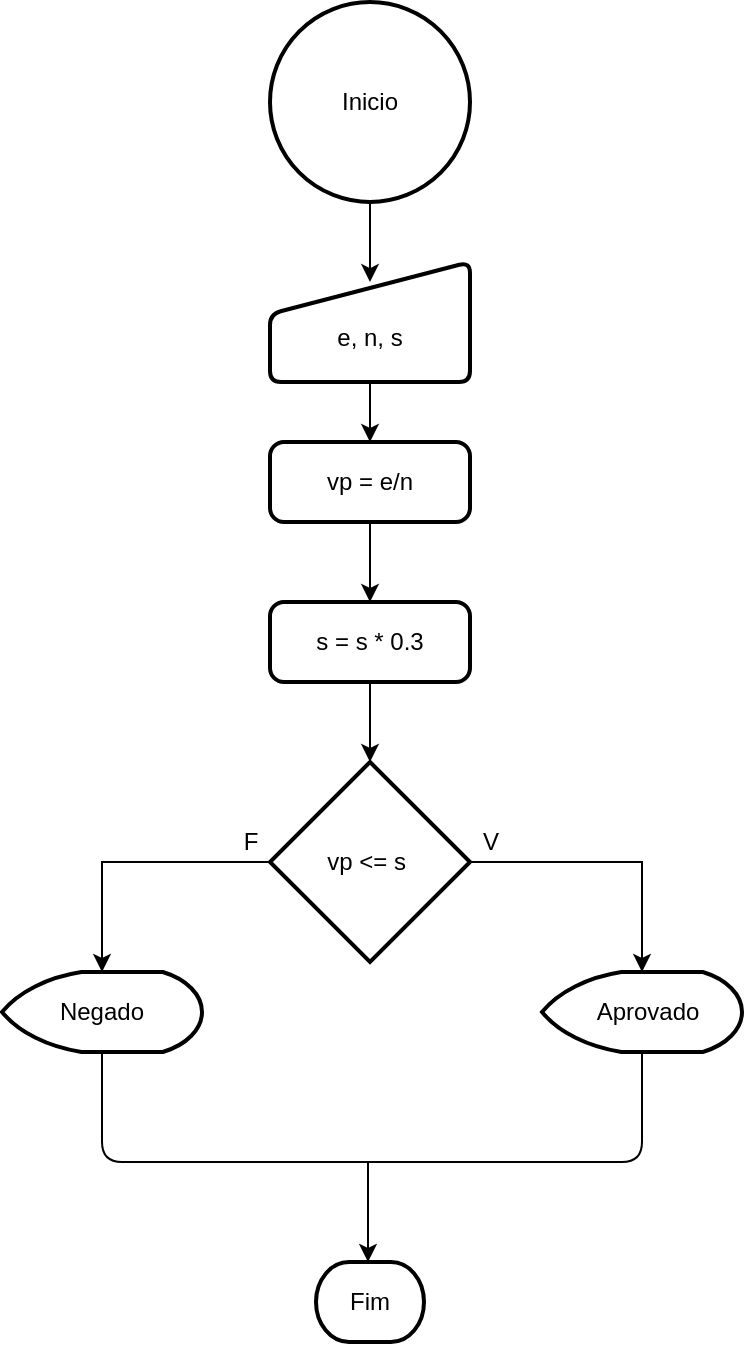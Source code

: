 <mxfile version="14.4.3" type="device"><diagram id="cbfKP1v5tB43fw5jySDl" name="Página-1"><mxGraphModel dx="1326" dy="816" grid="1" gridSize="10" guides="1" tooltips="1" connect="1" arrows="1" fold="1" page="1" pageScale="1" pageWidth="827" pageHeight="1169" math="0" shadow="0"><root><mxCell id="0"/><mxCell id="1" parent="0"/><mxCell id="r6eXng0gU6HkeK0P1JuA-3" style="edgeStyle=orthogonalEdgeStyle;rounded=0;orthogonalLoop=1;jettySize=auto;html=1;entryX=0.5;entryY=0.167;entryDx=0;entryDy=0;entryPerimeter=0;" parent="1" source="r6eXng0gU6HkeK0P1JuA-1" target="r6eXng0gU6HkeK0P1JuA-2" edge="1"><mxGeometry relative="1" as="geometry"/></mxCell><mxCell id="r6eXng0gU6HkeK0P1JuA-1" value="Inicio" style="strokeWidth=2;html=1;shape=mxgraph.flowchart.start_2;whiteSpace=wrap;" parent="1" vertex="1"><mxGeometry x="364" y="60" width="100" height="100" as="geometry"/></mxCell><mxCell id="r6eXng0gU6HkeK0P1JuA-4" style="edgeStyle=orthogonalEdgeStyle;rounded=0;orthogonalLoop=1;jettySize=auto;html=1;" parent="1" source="r6eXng0gU6HkeK0P1JuA-2" target="r6eXng0gU6HkeK0P1JuA-5" edge="1"><mxGeometry relative="1" as="geometry"><mxPoint x="414.0" y="300" as="targetPoint"/></mxGeometry></mxCell><mxCell id="r6eXng0gU6HkeK0P1JuA-2" value="&lt;br&gt;e, n, s" style="html=1;strokeWidth=2;shape=manualInput;whiteSpace=wrap;rounded=1;size=26;arcSize=11;" parent="1" vertex="1"><mxGeometry x="364" y="190" width="100" height="60" as="geometry"/></mxCell><mxCell id="r6eXng0gU6HkeK0P1JuA-9" style="edgeStyle=orthogonalEdgeStyle;rounded=0;orthogonalLoop=1;jettySize=auto;html=1;entryX=0.5;entryY=0;entryDx=0;entryDy=0;" parent="1" source="r6eXng0gU6HkeK0P1JuA-5" target="r6eXng0gU6HkeK0P1JuA-8" edge="1"><mxGeometry relative="1" as="geometry"/></mxCell><mxCell id="r6eXng0gU6HkeK0P1JuA-5" value="vp = e/n" style="rounded=1;whiteSpace=wrap;html=1;absoluteArcSize=1;arcSize=14;strokeWidth=2;" parent="1" vertex="1"><mxGeometry x="364" y="280" width="100" height="40" as="geometry"/></mxCell><mxCell id="r6eXng0gU6HkeK0P1JuA-20" style="edgeStyle=orthogonalEdgeStyle;rounded=0;orthogonalLoop=1;jettySize=auto;html=1;entryX=0.5;entryY=0;entryDx=0;entryDy=0;entryPerimeter=0;" parent="1" source="r6eXng0gU6HkeK0P1JuA-6" target="r6eXng0gU6HkeK0P1JuA-16" edge="1"><mxGeometry relative="1" as="geometry"><mxPoint x="280" y="490" as="targetPoint"/></mxGeometry></mxCell><mxCell id="r6eXng0gU6HkeK0P1JuA-21" style="edgeStyle=orthogonalEdgeStyle;rounded=0;orthogonalLoop=1;jettySize=auto;html=1;exitX=1;exitY=0.5;exitDx=0;exitDy=0;exitPerimeter=0;entryX=0.5;entryY=0;entryDx=0;entryDy=0;entryPerimeter=0;" parent="1" source="r6eXng0gU6HkeK0P1JuA-6" target="r6eXng0gU6HkeK0P1JuA-15" edge="1"><mxGeometry relative="1" as="geometry"><mxPoint x="550" y="490" as="targetPoint"/></mxGeometry></mxCell><mxCell id="r6eXng0gU6HkeK0P1JuA-6" value="vp &amp;lt;= s&amp;nbsp;" style="strokeWidth=2;html=1;shape=mxgraph.flowchart.decision;whiteSpace=wrap;" parent="1" vertex="1"><mxGeometry x="364" y="440" width="100" height="100" as="geometry"/></mxCell><mxCell id="r6eXng0gU6HkeK0P1JuA-10" style="edgeStyle=orthogonalEdgeStyle;rounded=0;orthogonalLoop=1;jettySize=auto;html=1;entryX=0.5;entryY=0;entryDx=0;entryDy=0;entryPerimeter=0;" parent="1" source="r6eXng0gU6HkeK0P1JuA-8" target="r6eXng0gU6HkeK0P1JuA-6" edge="1"><mxGeometry relative="1" as="geometry"/></mxCell><mxCell id="r6eXng0gU6HkeK0P1JuA-8" value="s = s * 0.3" style="rounded=1;whiteSpace=wrap;html=1;absoluteArcSize=1;arcSize=14;strokeWidth=2;" parent="1" vertex="1"><mxGeometry x="364" y="360" width="100" height="40" as="geometry"/></mxCell><mxCell id="r6eXng0gU6HkeK0P1JuA-15" value="&amp;nbsp; Aprovado" style="strokeWidth=2;html=1;shape=mxgraph.flowchart.display;whiteSpace=wrap;" parent="1" vertex="1"><mxGeometry x="500" y="545" width="100" height="40" as="geometry"/></mxCell><mxCell id="r6eXng0gU6HkeK0P1JuA-16" value="Negado" style="strokeWidth=2;html=1;shape=mxgraph.flowchart.display;whiteSpace=wrap;" parent="1" vertex="1"><mxGeometry x="230" y="545" width="100" height="40" as="geometry"/></mxCell><mxCell id="r6eXng0gU6HkeK0P1JuA-17" value="Fim" style="strokeWidth=2;html=1;shape=mxgraph.flowchart.terminator;whiteSpace=wrap;direction=west;" parent="1" vertex="1"><mxGeometry x="387" y="690" width="54" height="40" as="geometry"/></mxCell><mxCell id="r6eXng0gU6HkeK0P1JuA-18" value="" style="endArrow=none;html=1;exitX=0.5;exitY=1;exitDx=0;exitDy=0;exitPerimeter=0;entryX=0.5;entryY=1;entryDx=0;entryDy=0;entryPerimeter=0;" parent="1" source="r6eXng0gU6HkeK0P1JuA-16" target="r6eXng0gU6HkeK0P1JuA-15" edge="1"><mxGeometry width="50" height="50" relative="1" as="geometry"><mxPoint x="450" y="560" as="sourcePoint"/><mxPoint x="560" y="680" as="targetPoint"/><Array as="points"><mxPoint x="280" y="640"/><mxPoint x="410" y="640"/><mxPoint x="550" y="640"/></Array></mxGeometry></mxCell><mxCell id="r6eXng0gU6HkeK0P1JuA-22" value="" style="endArrow=classic;html=1;entryX=0.5;entryY=1;entryDx=0;entryDy=0;entryPerimeter=0;" parent="1" edge="1"><mxGeometry width="50" height="50" relative="1" as="geometry"><mxPoint x="413" y="640" as="sourcePoint"/><mxPoint x="413" y="690" as="targetPoint"/></mxGeometry></mxCell><mxCell id="r6eXng0gU6HkeK0P1JuA-23" value="V" style="text;html=1;align=center;verticalAlign=middle;resizable=0;points=[];autosize=1;" parent="1" vertex="1"><mxGeometry x="464" y="470" width="20" height="20" as="geometry"/></mxCell><mxCell id="r6eXng0gU6HkeK0P1JuA-24" value="F" style="text;html=1;align=center;verticalAlign=middle;resizable=0;points=[];autosize=1;" parent="1" vertex="1"><mxGeometry x="344" y="470" width="20" height="20" as="geometry"/></mxCell></root></mxGraphModel></diagram></mxfile>